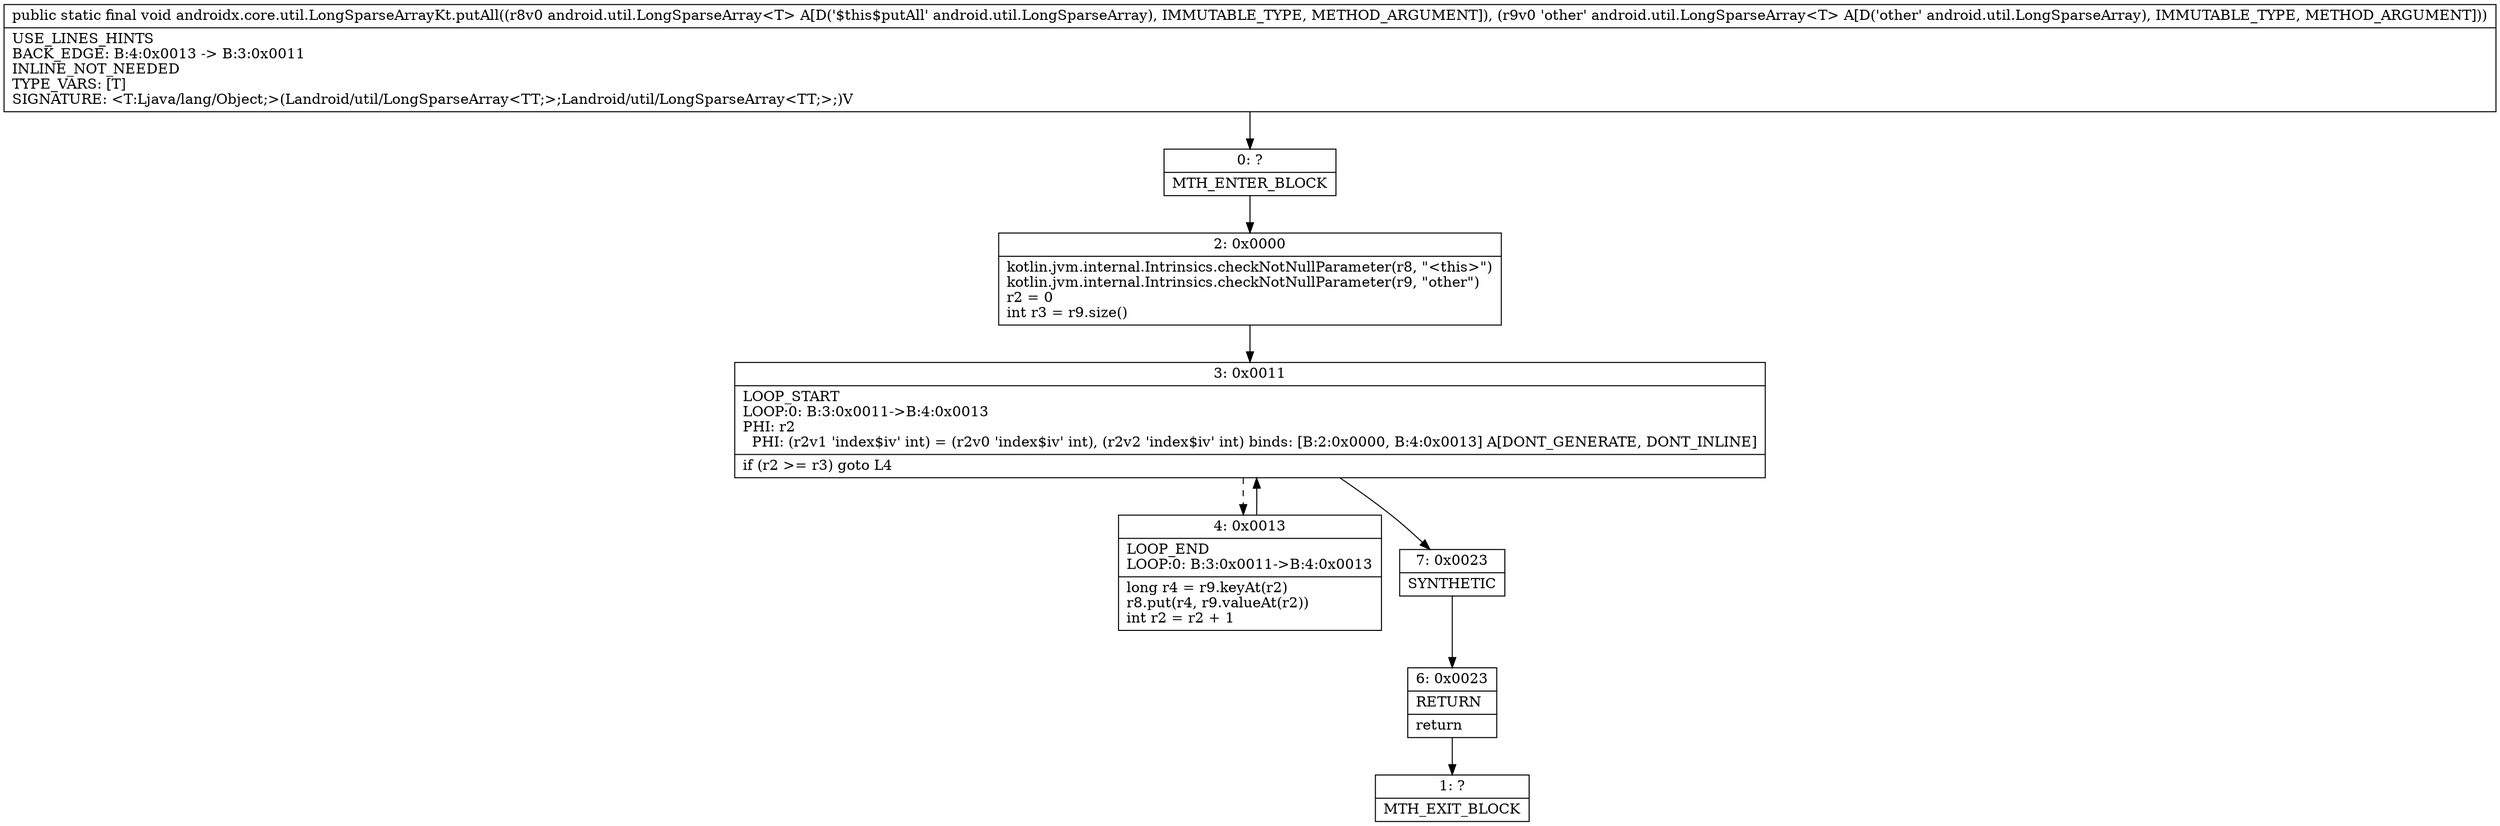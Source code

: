 digraph "CFG forandroidx.core.util.LongSparseArrayKt.putAll(Landroid\/util\/LongSparseArray;Landroid\/util\/LongSparseArray;)V" {
Node_0 [shape=record,label="{0\:\ ?|MTH_ENTER_BLOCK\l}"];
Node_2 [shape=record,label="{2\:\ 0x0000|kotlin.jvm.internal.Intrinsics.checkNotNullParameter(r8, \"\<this\>\")\lkotlin.jvm.internal.Intrinsics.checkNotNullParameter(r9, \"other\")\lr2 = 0\lint r3 = r9.size()\l}"];
Node_3 [shape=record,label="{3\:\ 0x0011|LOOP_START\lLOOP:0: B:3:0x0011\-\>B:4:0x0013\lPHI: r2 \l  PHI: (r2v1 'index$iv' int) = (r2v0 'index$iv' int), (r2v2 'index$iv' int) binds: [B:2:0x0000, B:4:0x0013] A[DONT_GENERATE, DONT_INLINE]\l|if (r2 \>= r3) goto L4\l}"];
Node_4 [shape=record,label="{4\:\ 0x0013|LOOP_END\lLOOP:0: B:3:0x0011\-\>B:4:0x0013\l|long r4 = r9.keyAt(r2)\lr8.put(r4, r9.valueAt(r2))\lint r2 = r2 + 1\l}"];
Node_7 [shape=record,label="{7\:\ 0x0023|SYNTHETIC\l}"];
Node_6 [shape=record,label="{6\:\ 0x0023|RETURN\l|return\l}"];
Node_1 [shape=record,label="{1\:\ ?|MTH_EXIT_BLOCK\l}"];
MethodNode[shape=record,label="{public static final void androidx.core.util.LongSparseArrayKt.putAll((r8v0 android.util.LongSparseArray\<T\> A[D('$this$putAll' android.util.LongSparseArray), IMMUTABLE_TYPE, METHOD_ARGUMENT]), (r9v0 'other' android.util.LongSparseArray\<T\> A[D('other' android.util.LongSparseArray), IMMUTABLE_TYPE, METHOD_ARGUMENT]))  | USE_LINES_HINTS\lBACK_EDGE: B:4:0x0013 \-\> B:3:0x0011\lINLINE_NOT_NEEDED\lTYPE_VARS: [T]\lSIGNATURE: \<T:Ljava\/lang\/Object;\>(Landroid\/util\/LongSparseArray\<TT;\>;Landroid\/util\/LongSparseArray\<TT;\>;)V\l}"];
MethodNode -> Node_0;Node_0 -> Node_2;
Node_2 -> Node_3;
Node_3 -> Node_4[style=dashed];
Node_3 -> Node_7;
Node_4 -> Node_3;
Node_7 -> Node_6;
Node_6 -> Node_1;
}

